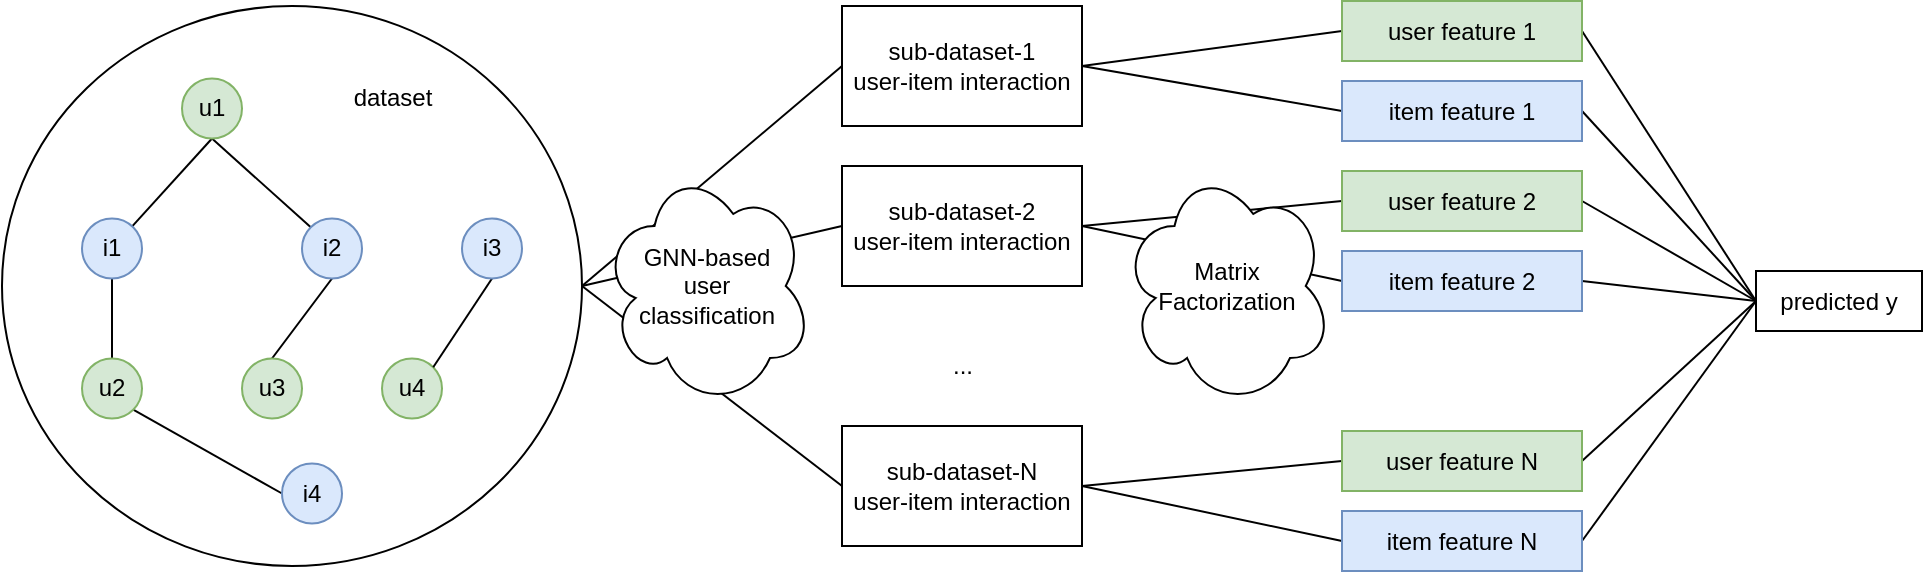 <mxfile version="16.1.0" type="github" pages="3">
  <diagram id="8a3NZWTDR_gML0kNDieW" name="Page-1">
    <mxGraphModel dx="1368" dy="744" grid="1" gridSize="10" guides="1" tooltips="1" connect="1" arrows="1" fold="1" page="1" pageScale="1" pageWidth="827" pageHeight="1169" math="0" shadow="0">
      <root>
        <mxCell id="0" />
        <mxCell id="1" parent="0" />
        <mxCell id="uEfLk0wBRHDGrHvoji_M-27" style="edgeStyle=none;rounded=0;orthogonalLoop=1;jettySize=auto;html=1;exitX=1;exitY=0.5;exitDx=0;exitDy=0;entryX=0;entryY=0.5;entryDx=0;entryDy=0;endArrow=none;endFill=0;" parent="1" source="uEfLk0wBRHDGrHvoji_M-25" target="uEfLk0wBRHDGrHvoji_M-19" edge="1">
          <mxGeometry relative="1" as="geometry" />
        </mxCell>
        <mxCell id="uEfLk0wBRHDGrHvoji_M-28" style="edgeStyle=none;rounded=0;orthogonalLoop=1;jettySize=auto;html=1;exitX=1;exitY=0.5;exitDx=0;exitDy=0;entryX=0;entryY=0.5;entryDx=0;entryDy=0;endArrow=none;endFill=0;" parent="1" source="uEfLk0wBRHDGrHvoji_M-25" target="uEfLk0wBRHDGrHvoji_M-20" edge="1">
          <mxGeometry relative="1" as="geometry" />
        </mxCell>
        <mxCell id="uEfLk0wBRHDGrHvoji_M-29" style="edgeStyle=none;rounded=0;orthogonalLoop=1;jettySize=auto;html=1;exitX=1;exitY=0.5;exitDx=0;exitDy=0;endArrow=none;endFill=0;entryX=0;entryY=0.5;entryDx=0;entryDy=0;startArrow=none;" parent="1" source="uEfLk0wBRHDGrHvoji_M-25" target="uEfLk0wBRHDGrHvoji_M-21" edge="1">
          <mxGeometry relative="1" as="geometry" />
        </mxCell>
        <mxCell id="uEfLk0wBRHDGrHvoji_M-25" value="" style="ellipse;whiteSpace=wrap;html=1;" parent="1" vertex="1">
          <mxGeometry x="20" y="260" width="290" height="280" as="geometry" />
        </mxCell>
        <mxCell id="uEfLk0wBRHDGrHvoji_M-3" style="rounded=0;orthogonalLoop=1;jettySize=auto;html=1;exitX=0.5;exitY=1;exitDx=0;exitDy=0;endArrow=none;endFill=0;" parent="1" source="uEfLk0wBRHDGrHvoji_M-1" target="uEfLk0wBRHDGrHvoji_M-2" edge="1">
          <mxGeometry relative="1" as="geometry" />
        </mxCell>
        <mxCell id="uEfLk0wBRHDGrHvoji_M-5" style="edgeStyle=none;rounded=0;orthogonalLoop=1;jettySize=auto;html=1;exitX=0.5;exitY=1;exitDx=0;exitDy=0;entryX=0;entryY=0;entryDx=0;entryDy=0;endArrow=none;endFill=0;" parent="1" source="uEfLk0wBRHDGrHvoji_M-1" target="uEfLk0wBRHDGrHvoji_M-4" edge="1">
          <mxGeometry relative="1" as="geometry" />
        </mxCell>
        <mxCell id="uEfLk0wBRHDGrHvoji_M-1" value="u1" style="ellipse;whiteSpace=wrap;html=1;aspect=fixed;fillColor=#d5e8d4;strokeColor=#82b366;" parent="1" vertex="1">
          <mxGeometry x="110" y="296.25" width="30" height="30" as="geometry" />
        </mxCell>
        <mxCell id="uEfLk0wBRHDGrHvoji_M-7" style="edgeStyle=none;rounded=0;orthogonalLoop=1;jettySize=auto;html=1;exitX=0.5;exitY=1;exitDx=0;exitDy=0;endArrow=none;endFill=0;" parent="1" source="uEfLk0wBRHDGrHvoji_M-2" target="uEfLk0wBRHDGrHvoji_M-6" edge="1">
          <mxGeometry relative="1" as="geometry" />
        </mxCell>
        <mxCell id="uEfLk0wBRHDGrHvoji_M-2" value="i1" style="ellipse;whiteSpace=wrap;html=1;aspect=fixed;fillColor=#dae8fc;strokeColor=#6c8ebf;" parent="1" vertex="1">
          <mxGeometry x="60" y="366.25" width="30" height="30" as="geometry" />
        </mxCell>
        <mxCell id="uEfLk0wBRHDGrHvoji_M-12" style="edgeStyle=none;rounded=0;orthogonalLoop=1;jettySize=auto;html=1;exitX=0.5;exitY=1;exitDx=0;exitDy=0;entryX=0.5;entryY=0;entryDx=0;entryDy=0;endArrow=none;endFill=0;" parent="1" source="uEfLk0wBRHDGrHvoji_M-4" target="uEfLk0wBRHDGrHvoji_M-9" edge="1">
          <mxGeometry relative="1" as="geometry" />
        </mxCell>
        <mxCell id="uEfLk0wBRHDGrHvoji_M-4" value="i2" style="ellipse;whiteSpace=wrap;html=1;aspect=fixed;fillColor=#dae8fc;strokeColor=#6c8ebf;" parent="1" vertex="1">
          <mxGeometry x="170" y="366.25" width="30" height="30" as="geometry" />
        </mxCell>
        <mxCell id="uEfLk0wBRHDGrHvoji_M-56" style="edgeStyle=none;rounded=0;orthogonalLoop=1;jettySize=auto;html=1;exitX=1;exitY=1;exitDx=0;exitDy=0;entryX=0;entryY=0.5;entryDx=0;entryDy=0;endArrow=none;endFill=0;" parent="1" source="uEfLk0wBRHDGrHvoji_M-6" target="uEfLk0wBRHDGrHvoji_M-55" edge="1">
          <mxGeometry relative="1" as="geometry" />
        </mxCell>
        <mxCell id="uEfLk0wBRHDGrHvoji_M-6" value="u2" style="ellipse;whiteSpace=wrap;html=1;aspect=fixed;fillColor=#d5e8d4;strokeColor=#82b366;" parent="1" vertex="1">
          <mxGeometry x="60" y="436.25" width="30" height="30" as="geometry" />
        </mxCell>
        <mxCell id="uEfLk0wBRHDGrHvoji_M-9" value="u3" style="ellipse;whiteSpace=wrap;html=1;aspect=fixed;fillColor=#d5e8d4;strokeColor=#82b366;" parent="1" vertex="1">
          <mxGeometry x="140" y="436.25" width="30" height="30" as="geometry" />
        </mxCell>
        <mxCell id="uEfLk0wBRHDGrHvoji_M-10" value="u4" style="ellipse;whiteSpace=wrap;html=1;aspect=fixed;fillColor=#d5e8d4;strokeColor=#82b366;" parent="1" vertex="1">
          <mxGeometry x="210" y="436.25" width="30" height="30" as="geometry" />
        </mxCell>
        <mxCell id="uEfLk0wBRHDGrHvoji_M-16" style="edgeStyle=none;rounded=0;orthogonalLoop=1;jettySize=auto;html=1;exitX=0.5;exitY=1;exitDx=0;exitDy=0;entryX=1;entryY=0;entryDx=0;entryDy=0;endArrow=none;endFill=0;" parent="1" source="uEfLk0wBRHDGrHvoji_M-15" target="uEfLk0wBRHDGrHvoji_M-10" edge="1">
          <mxGeometry relative="1" as="geometry" />
        </mxCell>
        <mxCell id="uEfLk0wBRHDGrHvoji_M-15" value="i3" style="ellipse;whiteSpace=wrap;html=1;aspect=fixed;fillColor=#dae8fc;strokeColor=#6c8ebf;" parent="1" vertex="1">
          <mxGeometry x="250" y="366.25" width="30" height="30" as="geometry" />
        </mxCell>
        <mxCell id="uEfLk0wBRHDGrHvoji_M-37" style="edgeStyle=none;rounded=0;orthogonalLoop=1;jettySize=auto;html=1;exitX=1;exitY=0.5;exitDx=0;exitDy=0;entryX=0;entryY=0.5;entryDx=0;entryDy=0;endArrow=none;endFill=0;" parent="1" source="uEfLk0wBRHDGrHvoji_M-19" target="uEfLk0wBRHDGrHvoji_M-31" edge="1">
          <mxGeometry relative="1" as="geometry" />
        </mxCell>
        <mxCell id="uEfLk0wBRHDGrHvoji_M-38" style="edgeStyle=none;rounded=0;orthogonalLoop=1;jettySize=auto;html=1;exitX=1;exitY=0.5;exitDx=0;exitDy=0;entryX=0;entryY=0.5;entryDx=0;entryDy=0;endArrow=none;endFill=0;" parent="1" source="uEfLk0wBRHDGrHvoji_M-19" target="uEfLk0wBRHDGrHvoji_M-36" edge="1">
          <mxGeometry relative="1" as="geometry" />
        </mxCell>
        <mxCell id="uEfLk0wBRHDGrHvoji_M-19" value="sub-dataset-1&lt;br&gt;user-item interaction" style="rounded=0;whiteSpace=wrap;html=1;" parent="1" vertex="1">
          <mxGeometry x="440" y="260" width="120" height="60" as="geometry" />
        </mxCell>
        <mxCell id="uEfLk0wBRHDGrHvoji_M-41" style="edgeStyle=none;rounded=0;orthogonalLoop=1;jettySize=auto;html=1;exitX=1;exitY=0.5;exitDx=0;exitDy=0;entryX=0;entryY=0.5;entryDx=0;entryDy=0;endArrow=none;endFill=0;" parent="1" source="uEfLk0wBRHDGrHvoji_M-20" target="uEfLk0wBRHDGrHvoji_M-39" edge="1">
          <mxGeometry relative="1" as="geometry" />
        </mxCell>
        <mxCell id="uEfLk0wBRHDGrHvoji_M-42" style="edgeStyle=none;rounded=0;orthogonalLoop=1;jettySize=auto;html=1;exitX=1;exitY=0.5;exitDx=0;exitDy=0;entryX=0;entryY=0.5;entryDx=0;entryDy=0;endArrow=none;endFill=0;" parent="1" source="uEfLk0wBRHDGrHvoji_M-20" target="uEfLk0wBRHDGrHvoji_M-40" edge="1">
          <mxGeometry relative="1" as="geometry" />
        </mxCell>
        <mxCell id="uEfLk0wBRHDGrHvoji_M-20" value="sub-dataset-2&lt;br&gt;user-item interaction" style="rounded=0;whiteSpace=wrap;html=1;" parent="1" vertex="1">
          <mxGeometry x="440" y="340" width="120" height="60" as="geometry" />
        </mxCell>
        <mxCell id="uEfLk0wBRHDGrHvoji_M-45" style="edgeStyle=none;rounded=0;orthogonalLoop=1;jettySize=auto;html=1;exitX=1;exitY=0.5;exitDx=0;exitDy=0;entryX=0;entryY=0.5;entryDx=0;entryDy=0;endArrow=none;endFill=0;" parent="1" source="uEfLk0wBRHDGrHvoji_M-21" target="uEfLk0wBRHDGrHvoji_M-43" edge="1">
          <mxGeometry relative="1" as="geometry" />
        </mxCell>
        <mxCell id="uEfLk0wBRHDGrHvoji_M-46" style="edgeStyle=none;rounded=0;orthogonalLoop=1;jettySize=auto;html=1;exitX=1;exitY=0.5;exitDx=0;exitDy=0;entryX=0;entryY=0.5;entryDx=0;entryDy=0;endArrow=none;endFill=0;" parent="1" source="uEfLk0wBRHDGrHvoji_M-21" target="uEfLk0wBRHDGrHvoji_M-44" edge="1">
          <mxGeometry relative="1" as="geometry" />
        </mxCell>
        <mxCell id="uEfLk0wBRHDGrHvoji_M-21" value="sub-dataset-N&lt;br&gt;user-item interaction" style="rounded=0;whiteSpace=wrap;html=1;" parent="1" vertex="1">
          <mxGeometry x="440" y="470" width="120" height="60" as="geometry" />
        </mxCell>
        <mxCell id="uEfLk0wBRHDGrHvoji_M-22" value="..." style="text;html=1;align=center;verticalAlign=middle;resizable=0;points=[];autosize=1;strokeColor=none;fillColor=none;" parent="1" vertex="1">
          <mxGeometry x="485" y="430" width="30" height="20" as="geometry" />
        </mxCell>
        <mxCell id="uEfLk0wBRHDGrHvoji_M-26" value="dataset" style="text;html=1;align=center;verticalAlign=middle;resizable=0;points=[];autosize=1;strokeColor=none;fillColor=none;" parent="1" vertex="1">
          <mxGeometry x="190" y="296.25" width="50" height="20" as="geometry" />
        </mxCell>
        <mxCell id="uEfLk0wBRHDGrHvoji_M-48" style="edgeStyle=none;rounded=0;orthogonalLoop=1;jettySize=auto;html=1;exitX=1;exitY=0.5;exitDx=0;exitDy=0;entryX=0;entryY=0.5;entryDx=0;entryDy=0;endArrow=none;endFill=0;" parent="1" source="uEfLk0wBRHDGrHvoji_M-31" target="uEfLk0wBRHDGrHvoji_M-47" edge="1">
          <mxGeometry relative="1" as="geometry" />
        </mxCell>
        <mxCell id="uEfLk0wBRHDGrHvoji_M-31" value="user feature 1" style="rounded=0;whiteSpace=wrap;html=1;fillColor=#d5e8d4;strokeColor=#82b366;" parent="1" vertex="1">
          <mxGeometry x="690" y="257.5" width="120" height="30" as="geometry" />
        </mxCell>
        <mxCell id="uEfLk0wBRHDGrHvoji_M-34" value="&lt;span&gt;GNN-based &lt;br&gt;user &lt;br&gt;classifi&lt;/span&gt;&lt;span&gt;cation&lt;/span&gt;" style="ellipse;shape=cloud;whiteSpace=wrap;html=1;" parent="1" vertex="1">
          <mxGeometry x="320" y="340" width="105" height="120" as="geometry" />
        </mxCell>
        <mxCell id="uEfLk0wBRHDGrHvoji_M-49" style="edgeStyle=none;rounded=0;orthogonalLoop=1;jettySize=auto;html=1;exitX=1;exitY=0.5;exitDx=0;exitDy=0;entryX=0;entryY=0.5;entryDx=0;entryDy=0;endArrow=none;endFill=0;" parent="1" source="uEfLk0wBRHDGrHvoji_M-36" target="uEfLk0wBRHDGrHvoji_M-47" edge="1">
          <mxGeometry relative="1" as="geometry" />
        </mxCell>
        <mxCell id="uEfLk0wBRHDGrHvoji_M-36" value="item feature 1" style="rounded=0;whiteSpace=wrap;html=1;fillColor=#dae8fc;strokeColor=#6c8ebf;" parent="1" vertex="1">
          <mxGeometry x="690" y="297.5" width="120" height="30" as="geometry" />
        </mxCell>
        <mxCell id="uEfLk0wBRHDGrHvoji_M-50" style="edgeStyle=none;rounded=0;orthogonalLoop=1;jettySize=auto;html=1;exitX=1;exitY=0.5;exitDx=0;exitDy=0;entryX=0;entryY=0.5;entryDx=0;entryDy=0;endArrow=none;endFill=0;" parent="1" source="uEfLk0wBRHDGrHvoji_M-39" target="uEfLk0wBRHDGrHvoji_M-47" edge="1">
          <mxGeometry relative="1" as="geometry" />
        </mxCell>
        <mxCell id="uEfLk0wBRHDGrHvoji_M-39" value="user feature 2" style="rounded=0;whiteSpace=wrap;html=1;fillColor=#d5e8d4;strokeColor=#82b366;" parent="1" vertex="1">
          <mxGeometry x="690" y="342.5" width="120" height="30" as="geometry" />
        </mxCell>
        <mxCell id="uEfLk0wBRHDGrHvoji_M-51" style="edgeStyle=none;rounded=0;orthogonalLoop=1;jettySize=auto;html=1;exitX=1;exitY=0.5;exitDx=0;exitDy=0;entryX=0;entryY=0.5;entryDx=0;entryDy=0;endArrow=none;endFill=0;" parent="1" source="uEfLk0wBRHDGrHvoji_M-40" target="uEfLk0wBRHDGrHvoji_M-47" edge="1">
          <mxGeometry relative="1" as="geometry" />
        </mxCell>
        <mxCell id="uEfLk0wBRHDGrHvoji_M-40" value="item feature 2" style="rounded=0;whiteSpace=wrap;html=1;fillColor=#dae8fc;strokeColor=#6c8ebf;" parent="1" vertex="1">
          <mxGeometry x="690" y="382.5" width="120" height="30" as="geometry" />
        </mxCell>
        <mxCell id="uEfLk0wBRHDGrHvoji_M-52" style="edgeStyle=none;rounded=0;orthogonalLoop=1;jettySize=auto;html=1;exitX=1;exitY=0.5;exitDx=0;exitDy=0;entryX=0;entryY=0.5;entryDx=0;entryDy=0;endArrow=none;endFill=0;" parent="1" source="uEfLk0wBRHDGrHvoji_M-43" target="uEfLk0wBRHDGrHvoji_M-47" edge="1">
          <mxGeometry relative="1" as="geometry" />
        </mxCell>
        <mxCell id="uEfLk0wBRHDGrHvoji_M-43" value="user feature N" style="rounded=0;whiteSpace=wrap;html=1;fillColor=#d5e8d4;strokeColor=#82b366;" parent="1" vertex="1">
          <mxGeometry x="690" y="472.5" width="120" height="30" as="geometry" />
        </mxCell>
        <mxCell id="uEfLk0wBRHDGrHvoji_M-53" style="edgeStyle=none;rounded=0;orthogonalLoop=1;jettySize=auto;html=1;exitX=1;exitY=0.5;exitDx=0;exitDy=0;entryX=0;entryY=0.5;entryDx=0;entryDy=0;endArrow=none;endFill=0;" parent="1" source="uEfLk0wBRHDGrHvoji_M-44" target="uEfLk0wBRHDGrHvoji_M-47" edge="1">
          <mxGeometry relative="1" as="geometry" />
        </mxCell>
        <mxCell id="uEfLk0wBRHDGrHvoji_M-44" value="item feature N" style="rounded=0;whiteSpace=wrap;html=1;fillColor=#dae8fc;strokeColor=#6c8ebf;" parent="1" vertex="1">
          <mxGeometry x="690" y="512.5" width="120" height="30" as="geometry" />
        </mxCell>
        <mxCell id="uEfLk0wBRHDGrHvoji_M-47" value="predicted y" style="rounded=0;whiteSpace=wrap;html=1;" parent="1" vertex="1">
          <mxGeometry x="897" y="392.5" width="83" height="30" as="geometry" />
        </mxCell>
        <mxCell id="uEfLk0wBRHDGrHvoji_M-54" value="&lt;span&gt;Matrix Factorization&lt;br&gt;&lt;/span&gt;" style="ellipse;shape=cloud;whiteSpace=wrap;html=1;" parent="1" vertex="1">
          <mxGeometry x="580" y="340" width="105" height="120" as="geometry" />
        </mxCell>
        <mxCell id="uEfLk0wBRHDGrHvoji_M-55" value="i4" style="ellipse;whiteSpace=wrap;html=1;aspect=fixed;fillColor=#dae8fc;strokeColor=#6c8ebf;" parent="1" vertex="1">
          <mxGeometry x="160" y="488.75" width="30" height="30" as="geometry" />
        </mxCell>
      </root>
    </mxGraphModel>
  </diagram>
  <diagram id="id40pSbCmXI5RGmAzsEU" name="Page-2">
    <mxGraphModel dx="1368" dy="744" grid="1" gridSize="10" guides="1" tooltips="1" connect="1" arrows="1" fold="1" page="1" pageScale="1" pageWidth="827" pageHeight="1169" math="0" shadow="0">
      <root>
        <mxCell id="7kc-QeH8NEiVoyIw2RkB-0" />
        <mxCell id="7kc-QeH8NEiVoyIw2RkB-1" parent="7kc-QeH8NEiVoyIw2RkB-0" />
        <mxCell id="7kc-QeH8NEiVoyIw2RkB-13" style="rounded=0;orthogonalLoop=1;jettySize=auto;html=1;exitX=1;exitY=0.333;exitDx=0;exitDy=0;exitPerimeter=0;entryX=0;entryY=0.5;entryDx=0;entryDy=0;endArrow=none;endFill=0;" edge="1" parent="7kc-QeH8NEiVoyIw2RkB-1" source="7kc-QeH8NEiVoyIw2RkB-9" target="7kc-QeH8NEiVoyIw2RkB-10">
          <mxGeometry relative="1" as="geometry" />
        </mxCell>
        <mxCell id="7kc-QeH8NEiVoyIw2RkB-14" style="edgeStyle=none;rounded=0;orthogonalLoop=1;jettySize=auto;html=1;exitX=1;exitY=0.333;exitDx=0;exitDy=0;exitPerimeter=0;entryX=0;entryY=0.5;entryDx=0;entryDy=0;endArrow=none;endFill=0;" edge="1" parent="7kc-QeH8NEiVoyIw2RkB-1" source="7kc-QeH8NEiVoyIw2RkB-9" target="7kc-QeH8NEiVoyIw2RkB-11">
          <mxGeometry relative="1" as="geometry" />
        </mxCell>
        <mxCell id="7kc-QeH8NEiVoyIw2RkB-15" style="edgeStyle=none;rounded=0;orthogonalLoop=1;jettySize=auto;html=1;exitX=1;exitY=0.333;exitDx=0;exitDy=0;exitPerimeter=0;entryX=0;entryY=0.5;entryDx=0;entryDy=0;endArrow=none;endFill=0;" edge="1" parent="7kc-QeH8NEiVoyIw2RkB-1" source="7kc-QeH8NEiVoyIw2RkB-9" target="7kc-QeH8NEiVoyIw2RkB-12">
          <mxGeometry relative="1" as="geometry" />
        </mxCell>
        <mxCell id="7kc-QeH8NEiVoyIw2RkB-9" value="用户需求" style="shape=umlActor;verticalLabelPosition=bottom;verticalAlign=top;html=1;outlineConnect=0;fillColor=none;" vertex="1" parent="7kc-QeH8NEiVoyIw2RkB-1">
          <mxGeometry x="210" y="510" width="30" height="60" as="geometry" />
        </mxCell>
        <mxCell id="7kc-QeH8NEiVoyIw2RkB-10" value="个性化推荐" style="ellipse;whiteSpace=wrap;html=1;fillColor=none;" vertex="1" parent="7kc-QeH8NEiVoyIw2RkB-1">
          <mxGeometry x="370" y="390" width="120" height="80" as="geometry" />
        </mxCell>
        <mxCell id="7kc-QeH8NEiVoyIw2RkB-11" value="遵循内容导向" style="ellipse;whiteSpace=wrap;html=1;fillColor=none;" vertex="1" parent="7kc-QeH8NEiVoyIw2RkB-1">
          <mxGeometry x="380" y="500" width="120" height="80" as="geometry" />
        </mxCell>
        <mxCell id="7kc-QeH8NEiVoyIw2RkB-12" value="高可信内容" style="ellipse;whiteSpace=wrap;html=1;fillColor=none;" vertex="1" parent="7kc-QeH8NEiVoyIw2RkB-1">
          <mxGeometry x="380" y="620" width="120" height="80" as="geometry" />
        </mxCell>
      </root>
    </mxGraphModel>
  </diagram>
  <diagram id="q3N5BcMupLCth0LnNHBm" name="Page-3">
    <mxGraphModel dx="1368" dy="744" grid="1" gridSize="10" guides="1" tooltips="1" connect="1" arrows="1" fold="1" page="1" pageScale="1" pageWidth="827" pageHeight="1169" math="0" shadow="0">
      <root>
        <mxCell id="Rv7ZCfu60NsYdOSYKj0Y-0" />
        <mxCell id="Rv7ZCfu60NsYdOSYKj0Y-1" parent="Rv7ZCfu60NsYdOSYKj0Y-0" />
        <mxCell id="Rv7ZCfu60NsYdOSYKj0Y-8" style="edgeStyle=orthogonalEdgeStyle;orthogonalLoop=1;jettySize=auto;html=1;exitX=0.5;exitY=0;exitDx=0;exitDy=0;exitPerimeter=0;entryX=0;entryY=0.5;entryDx=0;entryDy=0;curved=1;" edge="1" parent="Rv7ZCfu60NsYdOSYKj0Y-1" source="Rv7ZCfu60NsYdOSYKj0Y-2" target="Rv7ZCfu60NsYdOSYKj0Y-7">
          <mxGeometry relative="1" as="geometry" />
        </mxCell>
        <mxCell id="Rv7ZCfu60NsYdOSYKj0Y-9" value="转化率提高" style="edgeLabel;html=1;align=center;verticalAlign=middle;resizable=0;points=[];" vertex="1" connectable="0" parent="Rv7ZCfu60NsYdOSYKj0Y-8">
          <mxGeometry x="-0.31" y="-9" relative="1" as="geometry">
            <mxPoint as="offset" />
          </mxGeometry>
        </mxCell>
        <mxCell id="Rv7ZCfu60NsYdOSYKj0Y-2" value="用户" style="shape=umlActor;verticalLabelPosition=bottom;verticalAlign=top;html=1;outlineConnect=0;" vertex="1" parent="Rv7ZCfu60NsYdOSYKj0Y-1">
          <mxGeometry x="220" y="390" width="30" height="60" as="geometry" />
        </mxCell>
        <mxCell id="Rv7ZCfu60NsYdOSYKj0Y-12" style="edgeStyle=orthogonalEdgeStyle;curved=1;orthogonalLoop=1;jettySize=auto;html=1;exitX=0;exitY=0.333;exitDx=0;exitDy=0;exitPerimeter=0;entryX=1;entryY=1;entryDx=0;entryDy=0;" edge="1" parent="Rv7ZCfu60NsYdOSYKj0Y-1" source="Rv7ZCfu60NsYdOSYKj0Y-3" target="Rv7ZCfu60NsYdOSYKj0Y-7">
          <mxGeometry relative="1" as="geometry" />
        </mxCell>
        <mxCell id="Rv7ZCfu60NsYdOSYKj0Y-13" value="持续生产&lt;br&gt;优质内容" style="edgeLabel;html=1;align=center;verticalAlign=middle;resizable=0;points=[];" vertex="1" connectable="0" parent="Rv7ZCfu60NsYdOSYKj0Y-12">
          <mxGeometry x="0.307" y="-14" relative="1" as="geometry">
            <mxPoint as="offset" />
          </mxGeometry>
        </mxCell>
        <mxCell id="Rv7ZCfu60NsYdOSYKj0Y-3" value="创作者" style="shape=umlActor;verticalLabelPosition=bottom;verticalAlign=top;html=1;outlineConnect=0;" vertex="1" parent="Rv7ZCfu60NsYdOSYKj0Y-1">
          <mxGeometry x="480" y="390" width="30" height="60" as="geometry" />
        </mxCell>
        <mxCell id="Rv7ZCfu60NsYdOSYKj0Y-10" style="edgeStyle=orthogonalEdgeStyle;curved=1;orthogonalLoop=1;jettySize=auto;html=1;exitX=1;exitY=0.5;exitDx=0;exitDy=0;entryX=0.5;entryY=0;entryDx=0;entryDy=0;entryPerimeter=0;" edge="1" parent="Rv7ZCfu60NsYdOSYKj0Y-1" source="Rv7ZCfu60NsYdOSYKj0Y-7" target="Rv7ZCfu60NsYdOSYKj0Y-3">
          <mxGeometry relative="1" as="geometry" />
        </mxCell>
        <mxCell id="Rv7ZCfu60NsYdOSYKj0Y-11" value="反馈创作者" style="edgeLabel;html=1;align=center;verticalAlign=middle;resizable=0;points=[];" vertex="1" connectable="0" parent="Rv7ZCfu60NsYdOSYKj0Y-10">
          <mxGeometry x="0.187" y="-17" relative="1" as="geometry">
            <mxPoint as="offset" />
          </mxGeometry>
        </mxCell>
        <mxCell id="Rv7ZCfu60NsYdOSYKj0Y-14" style="edgeStyle=orthogonalEdgeStyle;curved=1;orthogonalLoop=1;jettySize=auto;html=1;exitX=0;exitY=1;exitDx=0;exitDy=0;entryX=1;entryY=0.333;entryDx=0;entryDy=0;entryPerimeter=0;" edge="1" parent="Rv7ZCfu60NsYdOSYKj0Y-1" source="Rv7ZCfu60NsYdOSYKj0Y-7" target="Rv7ZCfu60NsYdOSYKj0Y-2">
          <mxGeometry relative="1" as="geometry">
            <Array as="points">
              <mxPoint x="318" y="410" />
            </Array>
          </mxGeometry>
        </mxCell>
        <mxCell id="Rv7ZCfu60NsYdOSYKj0Y-15" value="推荐更多&lt;br&gt;优质内容" style="edgeLabel;html=1;align=center;verticalAlign=middle;resizable=0;points=[];" vertex="1" connectable="0" parent="Rv7ZCfu60NsYdOSYKj0Y-14">
          <mxGeometry x="-0.358" y="-13" relative="1" as="geometry">
            <mxPoint as="offset" />
          </mxGeometry>
        </mxCell>
        <mxCell id="Rv7ZCfu60NsYdOSYKj0Y-7" value="思维导图分享平台" style="ellipse;whiteSpace=wrap;html=1;" vertex="1" parent="Rv7ZCfu60NsYdOSYKj0Y-1">
          <mxGeometry x="300" y="270" width="120" height="80" as="geometry" />
        </mxCell>
      </root>
    </mxGraphModel>
  </diagram>
</mxfile>
